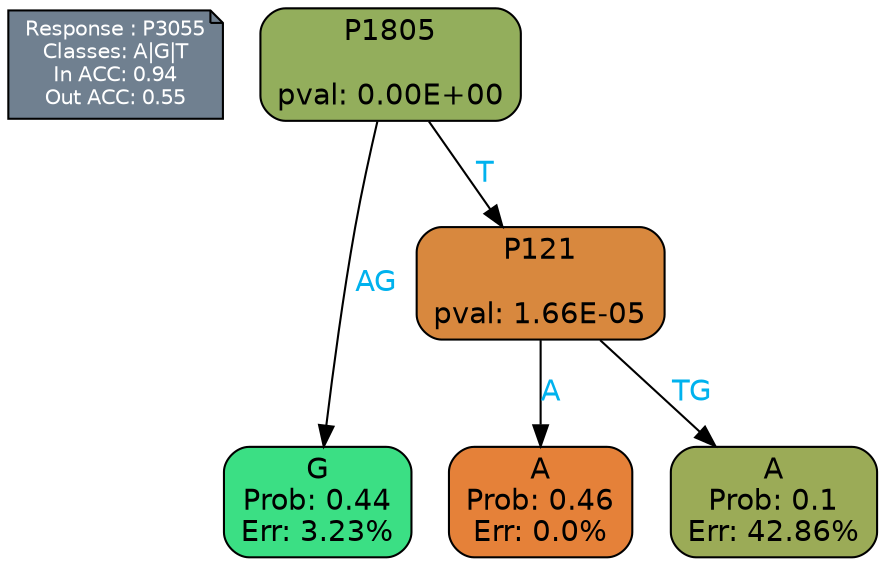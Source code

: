 digraph Tree {
node [shape=box, style="filled, rounded", color="black", fontname=helvetica] ;
graph [ranksep=equally, splines=polylines, bgcolor=transparent, dpi=600] ;
edge [fontname=helvetica] ;
LEGEND [label="Response : P3055
Classes: A|G|T
In ACC: 0.94
Out ACC: 0.55
",shape=note,align=left,style=filled,fillcolor="slategray",fontcolor="white",fontsize=10];1 [label="P1805

pval: 0.00E+00", fillcolor="#93ae5c"] ;
2 [label="G
Prob: 0.44
Err: 3.23%", fillcolor="#3bdf84"] ;
3 [label="P121

pval: 1.66E-05", fillcolor="#d8883e"] ;
4 [label="A
Prob: 0.46
Err: 0.0%", fillcolor="#e58139"] ;
5 [label="A
Prob: 0.1
Err: 42.86%", fillcolor="#9bab57"] ;
1 -> 2 [label="AG",fontcolor=deepskyblue2] ;
1 -> 3 [label="T",fontcolor=deepskyblue2] ;
3 -> 4 [label="A",fontcolor=deepskyblue2] ;
3 -> 5 [label="TG",fontcolor=deepskyblue2] ;
{rank = same; 2;4;5;}{rank = same; LEGEND;1;}}